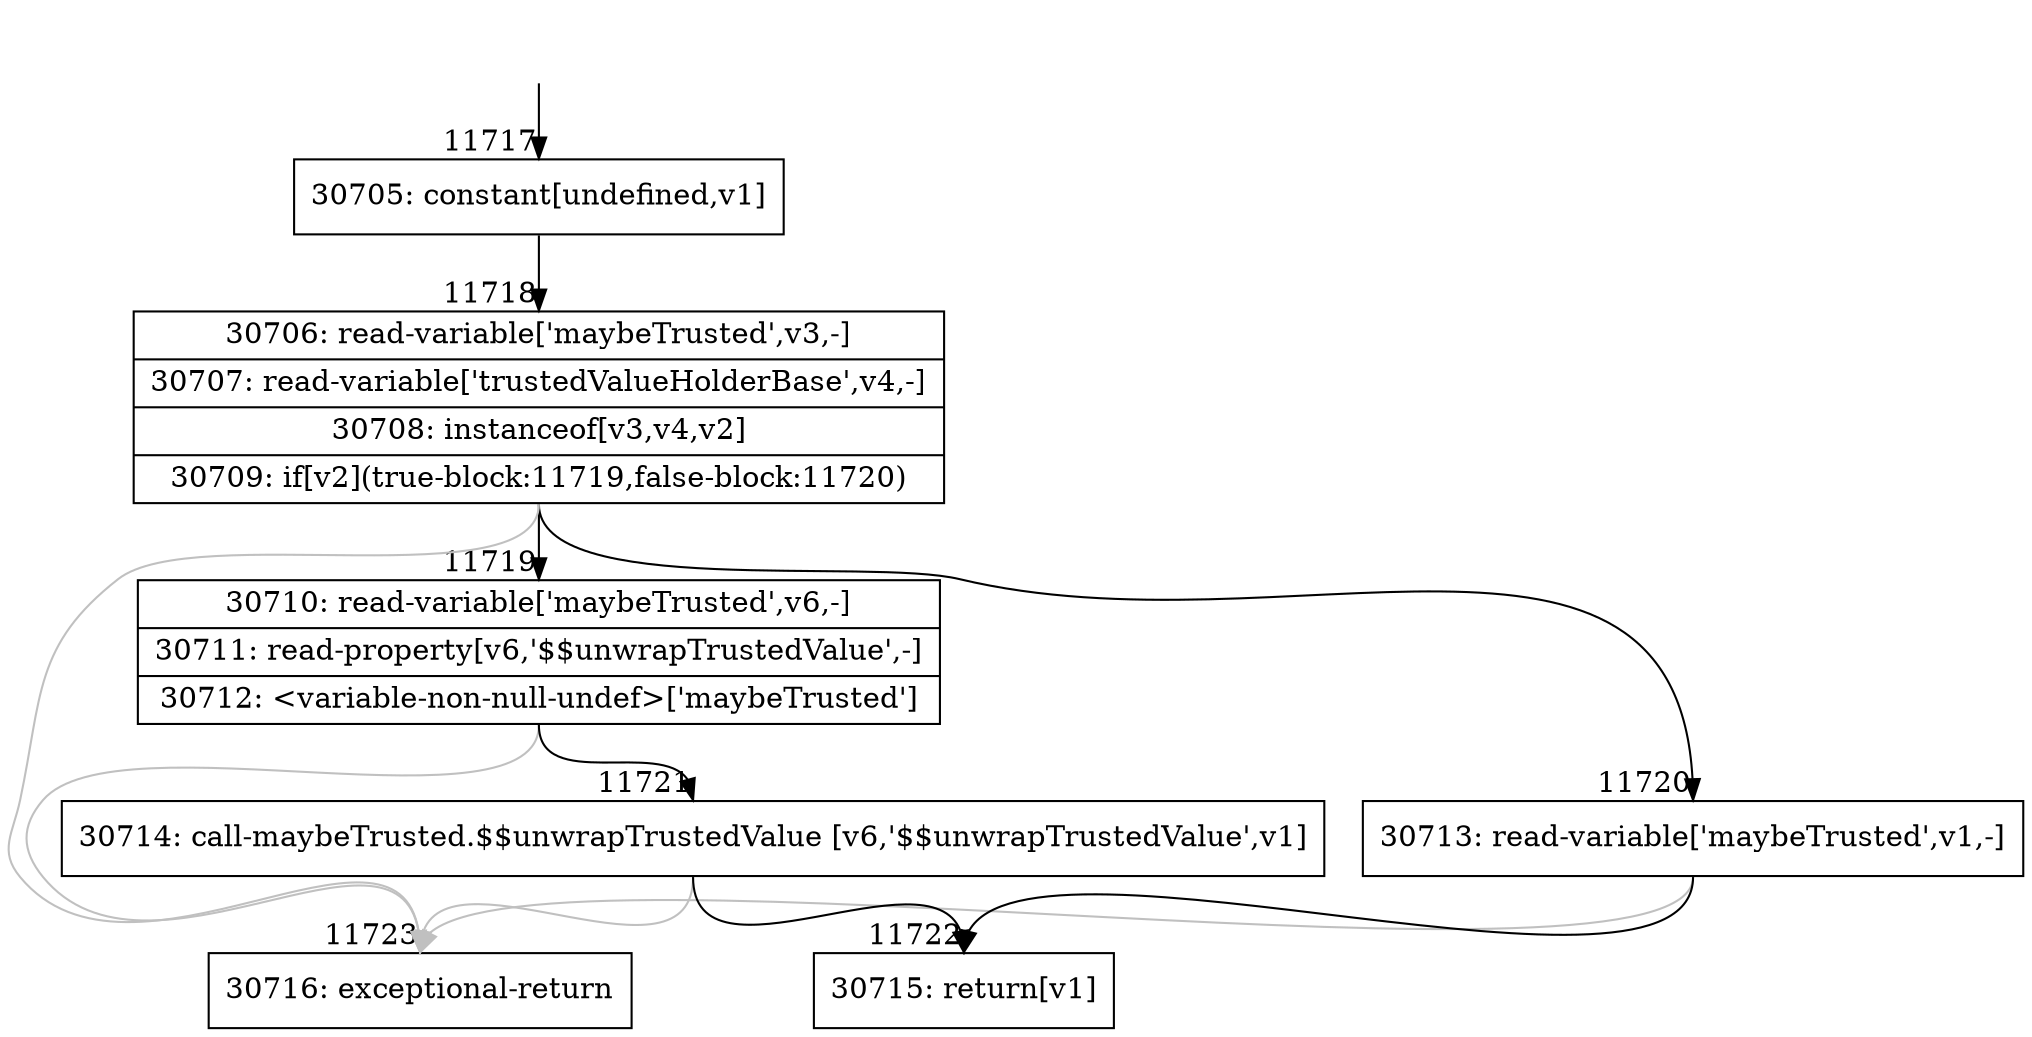 digraph {
rankdir="TD"
BB_entry909[shape=none,label=""];
BB_entry909 -> BB11717 [tailport=s, headport=n, headlabel="    11717"]
BB11717 [shape=record label="{30705: constant[undefined,v1]}" ] 
BB11717 -> BB11718 [tailport=s, headport=n, headlabel="      11718"]
BB11718 [shape=record label="{30706: read-variable['maybeTrusted',v3,-]|30707: read-variable['trustedValueHolderBase',v4,-]|30708: instanceof[v3,v4,v2]|30709: if[v2](true-block:11719,false-block:11720)}" ] 
BB11718 -> BB11719 [tailport=s, headport=n, headlabel="      11719"]
BB11718 -> BB11720 [tailport=s, headport=n, headlabel="      11720"]
BB11718 -> BB11723 [tailport=s, headport=n, color=gray, headlabel="      11723"]
BB11719 [shape=record label="{30710: read-variable['maybeTrusted',v6,-]|30711: read-property[v6,'$$unwrapTrustedValue',-]|30712: \<variable-non-null-undef\>['maybeTrusted']}" ] 
BB11719 -> BB11721 [tailport=s, headport=n, headlabel="      11721"]
BB11719 -> BB11723 [tailport=s, headport=n, color=gray]
BB11720 [shape=record label="{30713: read-variable['maybeTrusted',v1,-]}" ] 
BB11720 -> BB11722 [tailport=s, headport=n, headlabel="      11722"]
BB11720 -> BB11723 [tailport=s, headport=n, color=gray]
BB11721 [shape=record label="{30714: call-maybeTrusted.$$unwrapTrustedValue [v6,'$$unwrapTrustedValue',v1]}" ] 
BB11721 -> BB11722 [tailport=s, headport=n]
BB11721 -> BB11723 [tailport=s, headport=n, color=gray]
BB11722 [shape=record label="{30715: return[v1]}" ] 
BB11723 [shape=record label="{30716: exceptional-return}" ] 
//#$~ 16654
}
